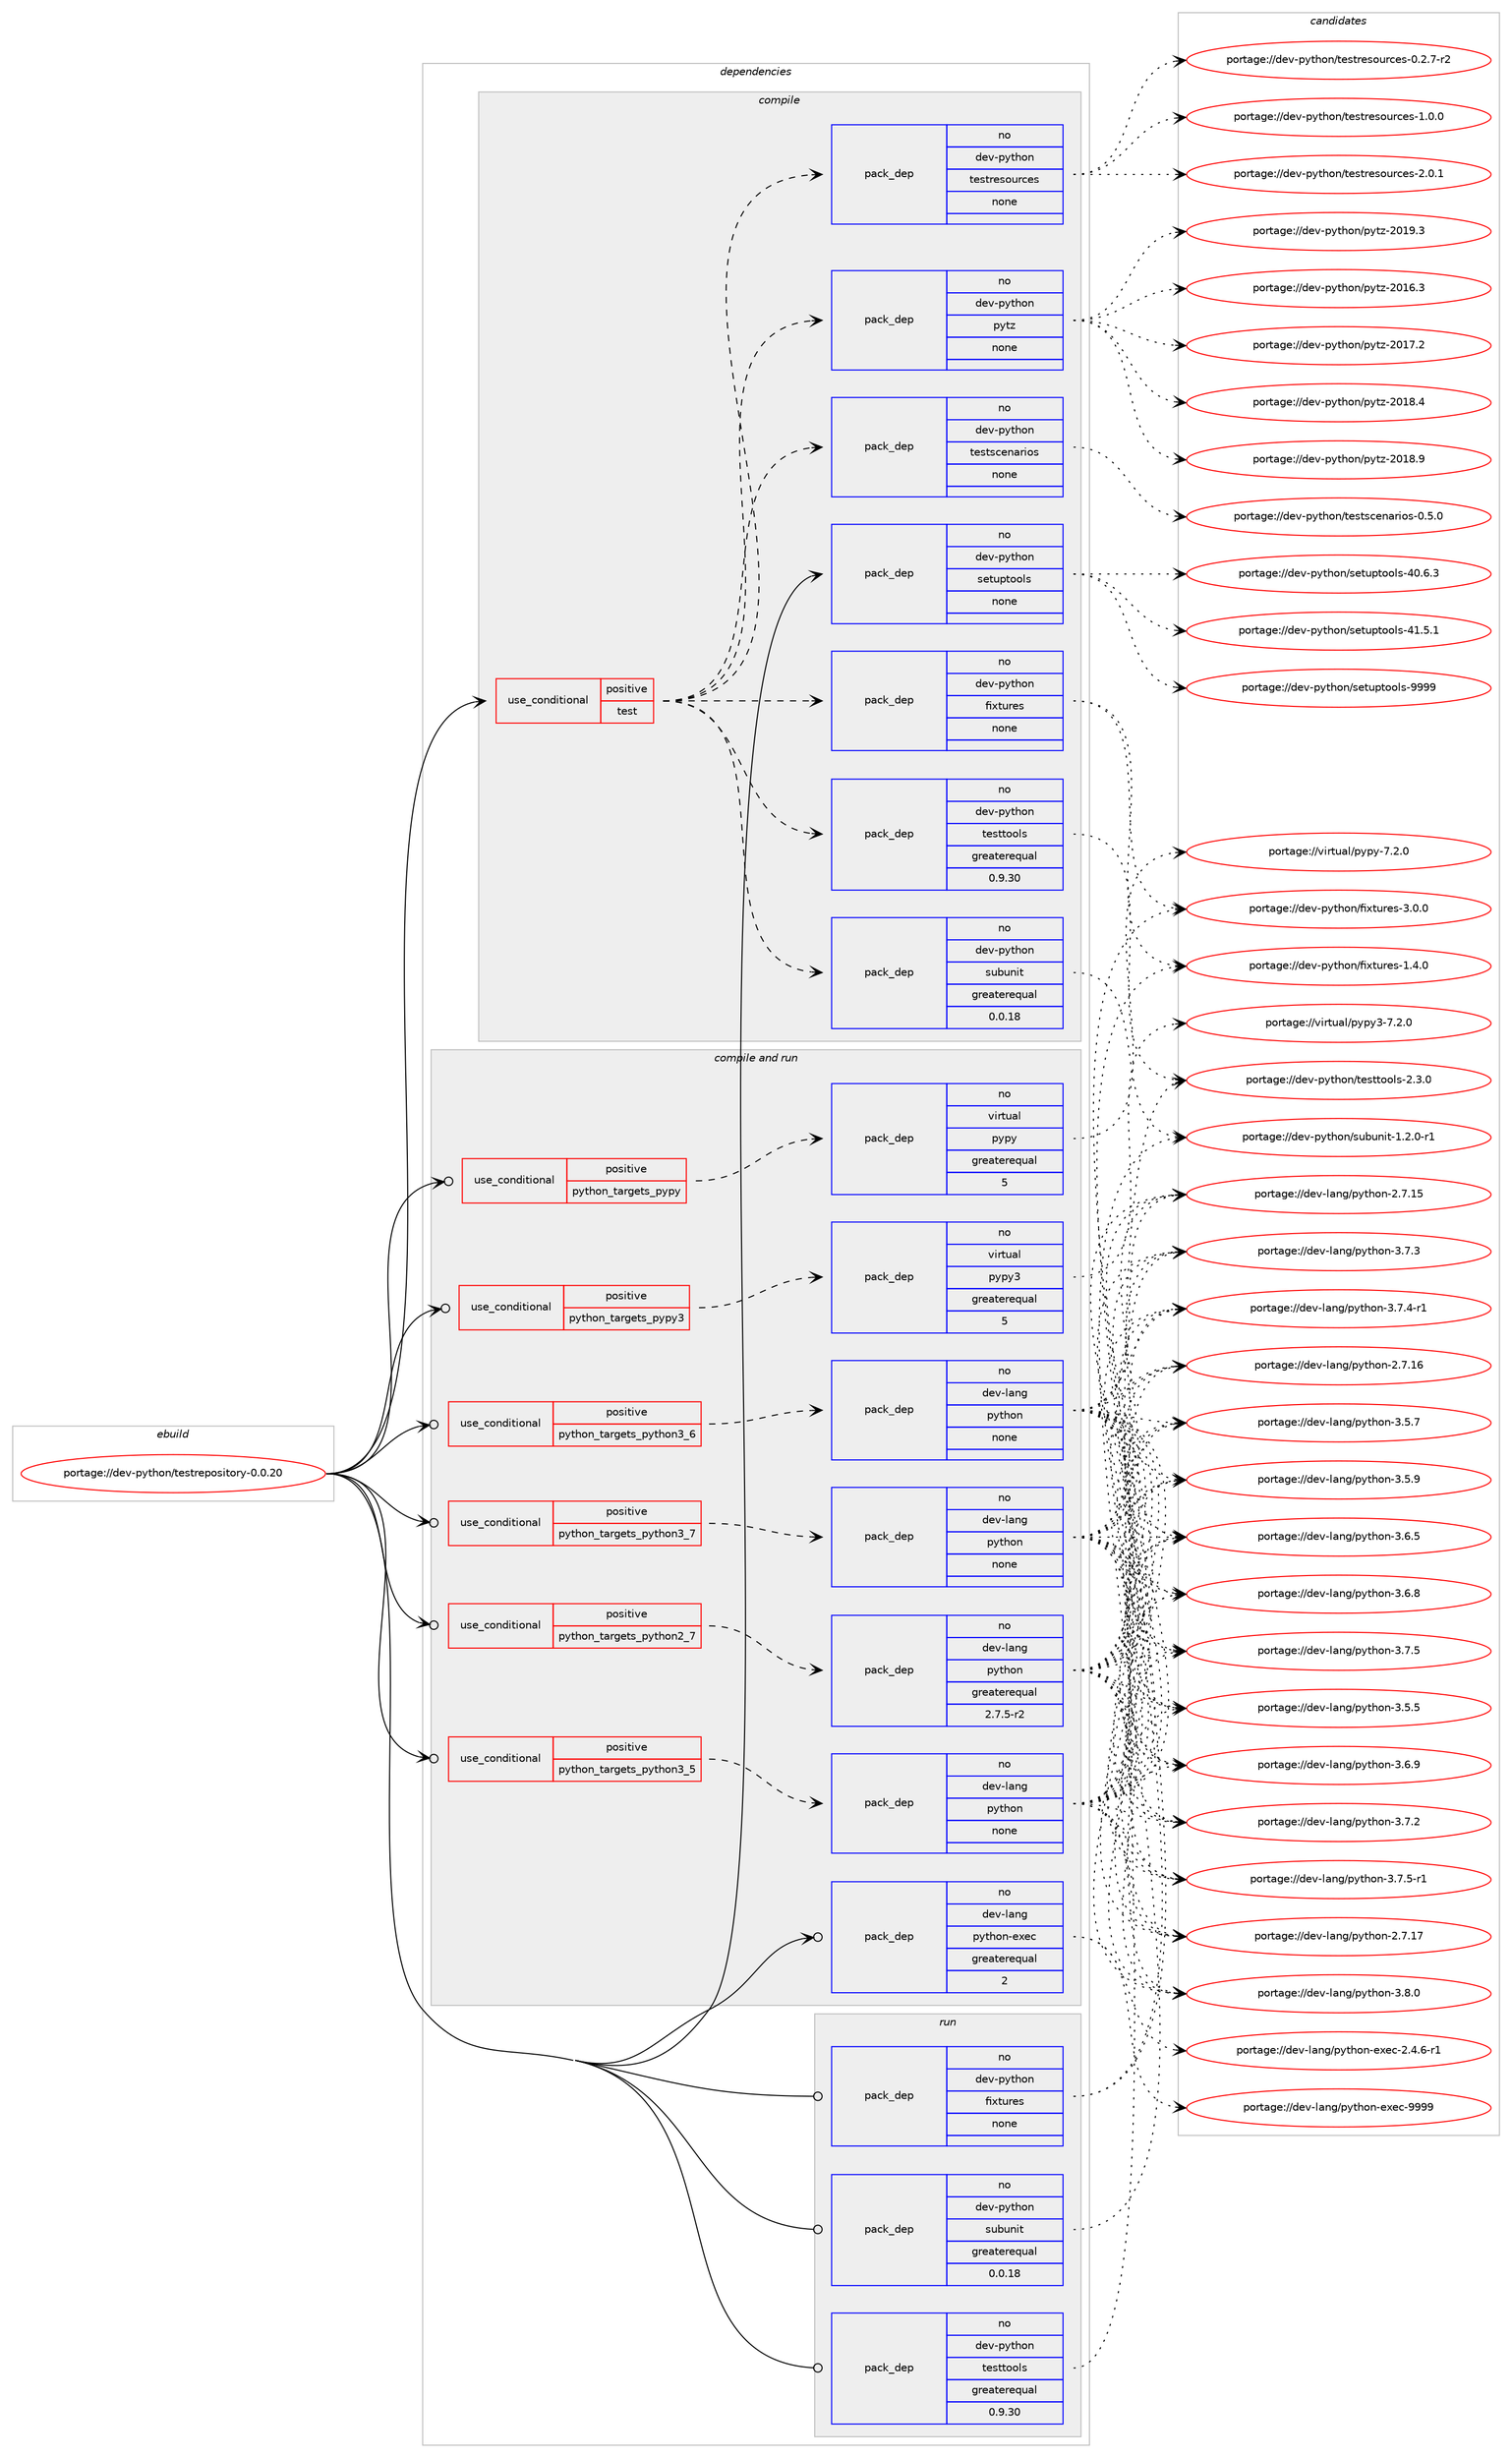 digraph prolog {

# *************
# Graph options
# *************

newrank=true;
concentrate=true;
compound=true;
graph [rankdir=LR,fontname=Helvetica,fontsize=10,ranksep=1.5];#, ranksep=2.5, nodesep=0.2];
edge  [arrowhead=vee];
node  [fontname=Helvetica,fontsize=10];

# **********
# The ebuild
# **********

subgraph cluster_leftcol {
color=gray;
rank=same;
label=<<i>ebuild</i>>;
id [label="portage://dev-python/testrepository-0.0.20", color=red, width=4, href="../dev-python/testrepository-0.0.20.svg"];
}

# ****************
# The dependencies
# ****************

subgraph cluster_midcol {
color=gray;
label=<<i>dependencies</i>>;
subgraph cluster_compile {
fillcolor="#eeeeee";
style=filled;
label=<<i>compile</i>>;
subgraph cond39699 {
dependency175545 [label=<<TABLE BORDER="0" CELLBORDER="1" CELLSPACING="0" CELLPADDING="4"><TR><TD ROWSPAN="3" CELLPADDING="10">use_conditional</TD></TR><TR><TD>positive</TD></TR><TR><TD>test</TD></TR></TABLE>>, shape=none, color=red];
subgraph pack132442 {
dependency175546 [label=<<TABLE BORDER="0" CELLBORDER="1" CELLSPACING="0" CELLPADDING="4" WIDTH="220"><TR><TD ROWSPAN="6" CELLPADDING="30">pack_dep</TD></TR><TR><TD WIDTH="110">no</TD></TR><TR><TD>dev-python</TD></TR><TR><TD>subunit</TD></TR><TR><TD>greaterequal</TD></TR><TR><TD>0.0.18</TD></TR></TABLE>>, shape=none, color=blue];
}
dependency175545:e -> dependency175546:w [weight=20,style="dashed",arrowhead="vee"];
subgraph pack132443 {
dependency175547 [label=<<TABLE BORDER="0" CELLBORDER="1" CELLSPACING="0" CELLPADDING="4" WIDTH="220"><TR><TD ROWSPAN="6" CELLPADDING="30">pack_dep</TD></TR><TR><TD WIDTH="110">no</TD></TR><TR><TD>dev-python</TD></TR><TR><TD>testtools</TD></TR><TR><TD>greaterequal</TD></TR><TR><TD>0.9.30</TD></TR></TABLE>>, shape=none, color=blue];
}
dependency175545:e -> dependency175547:w [weight=20,style="dashed",arrowhead="vee"];
subgraph pack132444 {
dependency175548 [label=<<TABLE BORDER="0" CELLBORDER="1" CELLSPACING="0" CELLPADDING="4" WIDTH="220"><TR><TD ROWSPAN="6" CELLPADDING="30">pack_dep</TD></TR><TR><TD WIDTH="110">no</TD></TR><TR><TD>dev-python</TD></TR><TR><TD>fixtures</TD></TR><TR><TD>none</TD></TR><TR><TD></TD></TR></TABLE>>, shape=none, color=blue];
}
dependency175545:e -> dependency175548:w [weight=20,style="dashed",arrowhead="vee"];
subgraph pack132445 {
dependency175549 [label=<<TABLE BORDER="0" CELLBORDER="1" CELLSPACING="0" CELLPADDING="4" WIDTH="220"><TR><TD ROWSPAN="6" CELLPADDING="30">pack_dep</TD></TR><TR><TD WIDTH="110">no</TD></TR><TR><TD>dev-python</TD></TR><TR><TD>testresources</TD></TR><TR><TD>none</TD></TR><TR><TD></TD></TR></TABLE>>, shape=none, color=blue];
}
dependency175545:e -> dependency175549:w [weight=20,style="dashed",arrowhead="vee"];
subgraph pack132446 {
dependency175550 [label=<<TABLE BORDER="0" CELLBORDER="1" CELLSPACING="0" CELLPADDING="4" WIDTH="220"><TR><TD ROWSPAN="6" CELLPADDING="30">pack_dep</TD></TR><TR><TD WIDTH="110">no</TD></TR><TR><TD>dev-python</TD></TR><TR><TD>testscenarios</TD></TR><TR><TD>none</TD></TR><TR><TD></TD></TR></TABLE>>, shape=none, color=blue];
}
dependency175545:e -> dependency175550:w [weight=20,style="dashed",arrowhead="vee"];
subgraph pack132447 {
dependency175551 [label=<<TABLE BORDER="0" CELLBORDER="1" CELLSPACING="0" CELLPADDING="4" WIDTH="220"><TR><TD ROWSPAN="6" CELLPADDING="30">pack_dep</TD></TR><TR><TD WIDTH="110">no</TD></TR><TR><TD>dev-python</TD></TR><TR><TD>pytz</TD></TR><TR><TD>none</TD></TR><TR><TD></TD></TR></TABLE>>, shape=none, color=blue];
}
dependency175545:e -> dependency175551:w [weight=20,style="dashed",arrowhead="vee"];
}
id:e -> dependency175545:w [weight=20,style="solid",arrowhead="vee"];
subgraph pack132448 {
dependency175552 [label=<<TABLE BORDER="0" CELLBORDER="1" CELLSPACING="0" CELLPADDING="4" WIDTH="220"><TR><TD ROWSPAN="6" CELLPADDING="30">pack_dep</TD></TR><TR><TD WIDTH="110">no</TD></TR><TR><TD>dev-python</TD></TR><TR><TD>setuptools</TD></TR><TR><TD>none</TD></TR><TR><TD></TD></TR></TABLE>>, shape=none, color=blue];
}
id:e -> dependency175552:w [weight=20,style="solid",arrowhead="vee"];
}
subgraph cluster_compileandrun {
fillcolor="#eeeeee";
style=filled;
label=<<i>compile and run</i>>;
subgraph cond39700 {
dependency175553 [label=<<TABLE BORDER="0" CELLBORDER="1" CELLSPACING="0" CELLPADDING="4"><TR><TD ROWSPAN="3" CELLPADDING="10">use_conditional</TD></TR><TR><TD>positive</TD></TR><TR><TD>python_targets_pypy</TD></TR></TABLE>>, shape=none, color=red];
subgraph pack132449 {
dependency175554 [label=<<TABLE BORDER="0" CELLBORDER="1" CELLSPACING="0" CELLPADDING="4" WIDTH="220"><TR><TD ROWSPAN="6" CELLPADDING="30">pack_dep</TD></TR><TR><TD WIDTH="110">no</TD></TR><TR><TD>virtual</TD></TR><TR><TD>pypy</TD></TR><TR><TD>greaterequal</TD></TR><TR><TD>5</TD></TR></TABLE>>, shape=none, color=blue];
}
dependency175553:e -> dependency175554:w [weight=20,style="dashed",arrowhead="vee"];
}
id:e -> dependency175553:w [weight=20,style="solid",arrowhead="odotvee"];
subgraph cond39701 {
dependency175555 [label=<<TABLE BORDER="0" CELLBORDER="1" CELLSPACING="0" CELLPADDING="4"><TR><TD ROWSPAN="3" CELLPADDING="10">use_conditional</TD></TR><TR><TD>positive</TD></TR><TR><TD>python_targets_pypy3</TD></TR></TABLE>>, shape=none, color=red];
subgraph pack132450 {
dependency175556 [label=<<TABLE BORDER="0" CELLBORDER="1" CELLSPACING="0" CELLPADDING="4" WIDTH="220"><TR><TD ROWSPAN="6" CELLPADDING="30">pack_dep</TD></TR><TR><TD WIDTH="110">no</TD></TR><TR><TD>virtual</TD></TR><TR><TD>pypy3</TD></TR><TR><TD>greaterequal</TD></TR><TR><TD>5</TD></TR></TABLE>>, shape=none, color=blue];
}
dependency175555:e -> dependency175556:w [weight=20,style="dashed",arrowhead="vee"];
}
id:e -> dependency175555:w [weight=20,style="solid",arrowhead="odotvee"];
subgraph cond39702 {
dependency175557 [label=<<TABLE BORDER="0" CELLBORDER="1" CELLSPACING="0" CELLPADDING="4"><TR><TD ROWSPAN="3" CELLPADDING="10">use_conditional</TD></TR><TR><TD>positive</TD></TR><TR><TD>python_targets_python2_7</TD></TR></TABLE>>, shape=none, color=red];
subgraph pack132451 {
dependency175558 [label=<<TABLE BORDER="0" CELLBORDER="1" CELLSPACING="0" CELLPADDING="4" WIDTH="220"><TR><TD ROWSPAN="6" CELLPADDING="30">pack_dep</TD></TR><TR><TD WIDTH="110">no</TD></TR><TR><TD>dev-lang</TD></TR><TR><TD>python</TD></TR><TR><TD>greaterequal</TD></TR><TR><TD>2.7.5-r2</TD></TR></TABLE>>, shape=none, color=blue];
}
dependency175557:e -> dependency175558:w [weight=20,style="dashed",arrowhead="vee"];
}
id:e -> dependency175557:w [weight=20,style="solid",arrowhead="odotvee"];
subgraph cond39703 {
dependency175559 [label=<<TABLE BORDER="0" CELLBORDER="1" CELLSPACING="0" CELLPADDING="4"><TR><TD ROWSPAN="3" CELLPADDING="10">use_conditional</TD></TR><TR><TD>positive</TD></TR><TR><TD>python_targets_python3_5</TD></TR></TABLE>>, shape=none, color=red];
subgraph pack132452 {
dependency175560 [label=<<TABLE BORDER="0" CELLBORDER="1" CELLSPACING="0" CELLPADDING="4" WIDTH="220"><TR><TD ROWSPAN="6" CELLPADDING="30">pack_dep</TD></TR><TR><TD WIDTH="110">no</TD></TR><TR><TD>dev-lang</TD></TR><TR><TD>python</TD></TR><TR><TD>none</TD></TR><TR><TD></TD></TR></TABLE>>, shape=none, color=blue];
}
dependency175559:e -> dependency175560:w [weight=20,style="dashed",arrowhead="vee"];
}
id:e -> dependency175559:w [weight=20,style="solid",arrowhead="odotvee"];
subgraph cond39704 {
dependency175561 [label=<<TABLE BORDER="0" CELLBORDER="1" CELLSPACING="0" CELLPADDING="4"><TR><TD ROWSPAN="3" CELLPADDING="10">use_conditional</TD></TR><TR><TD>positive</TD></TR><TR><TD>python_targets_python3_6</TD></TR></TABLE>>, shape=none, color=red];
subgraph pack132453 {
dependency175562 [label=<<TABLE BORDER="0" CELLBORDER="1" CELLSPACING="0" CELLPADDING="4" WIDTH="220"><TR><TD ROWSPAN="6" CELLPADDING="30">pack_dep</TD></TR><TR><TD WIDTH="110">no</TD></TR><TR><TD>dev-lang</TD></TR><TR><TD>python</TD></TR><TR><TD>none</TD></TR><TR><TD></TD></TR></TABLE>>, shape=none, color=blue];
}
dependency175561:e -> dependency175562:w [weight=20,style="dashed",arrowhead="vee"];
}
id:e -> dependency175561:w [weight=20,style="solid",arrowhead="odotvee"];
subgraph cond39705 {
dependency175563 [label=<<TABLE BORDER="0" CELLBORDER="1" CELLSPACING="0" CELLPADDING="4"><TR><TD ROWSPAN="3" CELLPADDING="10">use_conditional</TD></TR><TR><TD>positive</TD></TR><TR><TD>python_targets_python3_7</TD></TR></TABLE>>, shape=none, color=red];
subgraph pack132454 {
dependency175564 [label=<<TABLE BORDER="0" CELLBORDER="1" CELLSPACING="0" CELLPADDING="4" WIDTH="220"><TR><TD ROWSPAN="6" CELLPADDING="30">pack_dep</TD></TR><TR><TD WIDTH="110">no</TD></TR><TR><TD>dev-lang</TD></TR><TR><TD>python</TD></TR><TR><TD>none</TD></TR><TR><TD></TD></TR></TABLE>>, shape=none, color=blue];
}
dependency175563:e -> dependency175564:w [weight=20,style="dashed",arrowhead="vee"];
}
id:e -> dependency175563:w [weight=20,style="solid",arrowhead="odotvee"];
subgraph pack132455 {
dependency175565 [label=<<TABLE BORDER="0" CELLBORDER="1" CELLSPACING="0" CELLPADDING="4" WIDTH="220"><TR><TD ROWSPAN="6" CELLPADDING="30">pack_dep</TD></TR><TR><TD WIDTH="110">no</TD></TR><TR><TD>dev-lang</TD></TR><TR><TD>python-exec</TD></TR><TR><TD>greaterequal</TD></TR><TR><TD>2</TD></TR></TABLE>>, shape=none, color=blue];
}
id:e -> dependency175565:w [weight=20,style="solid",arrowhead="odotvee"];
}
subgraph cluster_run {
fillcolor="#eeeeee";
style=filled;
label=<<i>run</i>>;
subgraph pack132456 {
dependency175566 [label=<<TABLE BORDER="0" CELLBORDER="1" CELLSPACING="0" CELLPADDING="4" WIDTH="220"><TR><TD ROWSPAN="6" CELLPADDING="30">pack_dep</TD></TR><TR><TD WIDTH="110">no</TD></TR><TR><TD>dev-python</TD></TR><TR><TD>fixtures</TD></TR><TR><TD>none</TD></TR><TR><TD></TD></TR></TABLE>>, shape=none, color=blue];
}
id:e -> dependency175566:w [weight=20,style="solid",arrowhead="odot"];
subgraph pack132457 {
dependency175567 [label=<<TABLE BORDER="0" CELLBORDER="1" CELLSPACING="0" CELLPADDING="4" WIDTH="220"><TR><TD ROWSPAN="6" CELLPADDING="30">pack_dep</TD></TR><TR><TD WIDTH="110">no</TD></TR><TR><TD>dev-python</TD></TR><TR><TD>subunit</TD></TR><TR><TD>greaterequal</TD></TR><TR><TD>0.0.18</TD></TR></TABLE>>, shape=none, color=blue];
}
id:e -> dependency175567:w [weight=20,style="solid",arrowhead="odot"];
subgraph pack132458 {
dependency175568 [label=<<TABLE BORDER="0" CELLBORDER="1" CELLSPACING="0" CELLPADDING="4" WIDTH="220"><TR><TD ROWSPAN="6" CELLPADDING="30">pack_dep</TD></TR><TR><TD WIDTH="110">no</TD></TR><TR><TD>dev-python</TD></TR><TR><TD>testtools</TD></TR><TR><TD>greaterequal</TD></TR><TR><TD>0.9.30</TD></TR></TABLE>>, shape=none, color=blue];
}
id:e -> dependency175568:w [weight=20,style="solid",arrowhead="odot"];
}
}

# **************
# The candidates
# **************

subgraph cluster_choices {
rank=same;
color=gray;
label=<<i>candidates</i>>;

subgraph choice132442 {
color=black;
nodesep=1;
choiceportage1001011184511212111610411111047115117981171101051164549465046484511449 [label="portage://dev-python/subunit-1.2.0-r1", color=red, width=4,href="../dev-python/subunit-1.2.0-r1.svg"];
dependency175546:e -> choiceportage1001011184511212111610411111047115117981171101051164549465046484511449:w [style=dotted,weight="100"];
}
subgraph choice132443 {
color=black;
nodesep=1;
choiceportage1001011184511212111610411111047116101115116116111111108115455046514648 [label="portage://dev-python/testtools-2.3.0", color=red, width=4,href="../dev-python/testtools-2.3.0.svg"];
dependency175547:e -> choiceportage1001011184511212111610411111047116101115116116111111108115455046514648:w [style=dotted,weight="100"];
}
subgraph choice132444 {
color=black;
nodesep=1;
choiceportage1001011184511212111610411111047102105120116117114101115454946524648 [label="portage://dev-python/fixtures-1.4.0", color=red, width=4,href="../dev-python/fixtures-1.4.0.svg"];
choiceportage1001011184511212111610411111047102105120116117114101115455146484648 [label="portage://dev-python/fixtures-3.0.0", color=red, width=4,href="../dev-python/fixtures-3.0.0.svg"];
dependency175548:e -> choiceportage1001011184511212111610411111047102105120116117114101115454946524648:w [style=dotted,weight="100"];
dependency175548:e -> choiceportage1001011184511212111610411111047102105120116117114101115455146484648:w [style=dotted,weight="100"];
}
subgraph choice132445 {
color=black;
nodesep=1;
choiceportage1001011184511212111610411111047116101115116114101115111117114991011154548465046554511450 [label="portage://dev-python/testresources-0.2.7-r2", color=red, width=4,href="../dev-python/testresources-0.2.7-r2.svg"];
choiceportage100101118451121211161041111104711610111511611410111511111711499101115454946484648 [label="portage://dev-python/testresources-1.0.0", color=red, width=4,href="../dev-python/testresources-1.0.0.svg"];
choiceportage100101118451121211161041111104711610111511611410111511111711499101115455046484649 [label="portage://dev-python/testresources-2.0.1", color=red, width=4,href="../dev-python/testresources-2.0.1.svg"];
dependency175549:e -> choiceportage1001011184511212111610411111047116101115116114101115111117114991011154548465046554511450:w [style=dotted,weight="100"];
dependency175549:e -> choiceportage100101118451121211161041111104711610111511611410111511111711499101115454946484648:w [style=dotted,weight="100"];
dependency175549:e -> choiceportage100101118451121211161041111104711610111511611410111511111711499101115455046484649:w [style=dotted,weight="100"];
}
subgraph choice132446 {
color=black;
nodesep=1;
choiceportage10010111845112121116104111110471161011151161159910111097114105111115454846534648 [label="portage://dev-python/testscenarios-0.5.0", color=red, width=4,href="../dev-python/testscenarios-0.5.0.svg"];
dependency175550:e -> choiceportage10010111845112121116104111110471161011151161159910111097114105111115454846534648:w [style=dotted,weight="100"];
}
subgraph choice132447 {
color=black;
nodesep=1;
choiceportage100101118451121211161041111104711212111612245504849544651 [label="portage://dev-python/pytz-2016.3", color=red, width=4,href="../dev-python/pytz-2016.3.svg"];
choiceportage100101118451121211161041111104711212111612245504849554650 [label="portage://dev-python/pytz-2017.2", color=red, width=4,href="../dev-python/pytz-2017.2.svg"];
choiceportage100101118451121211161041111104711212111612245504849564652 [label="portage://dev-python/pytz-2018.4", color=red, width=4,href="../dev-python/pytz-2018.4.svg"];
choiceportage100101118451121211161041111104711212111612245504849564657 [label="portage://dev-python/pytz-2018.9", color=red, width=4,href="../dev-python/pytz-2018.9.svg"];
choiceportage100101118451121211161041111104711212111612245504849574651 [label="portage://dev-python/pytz-2019.3", color=red, width=4,href="../dev-python/pytz-2019.3.svg"];
dependency175551:e -> choiceportage100101118451121211161041111104711212111612245504849544651:w [style=dotted,weight="100"];
dependency175551:e -> choiceportage100101118451121211161041111104711212111612245504849554650:w [style=dotted,weight="100"];
dependency175551:e -> choiceportage100101118451121211161041111104711212111612245504849564652:w [style=dotted,weight="100"];
dependency175551:e -> choiceportage100101118451121211161041111104711212111612245504849564657:w [style=dotted,weight="100"];
dependency175551:e -> choiceportage100101118451121211161041111104711212111612245504849574651:w [style=dotted,weight="100"];
}
subgraph choice132448 {
color=black;
nodesep=1;
choiceportage100101118451121211161041111104711510111611711211611111110811545524846544651 [label="portage://dev-python/setuptools-40.6.3", color=red, width=4,href="../dev-python/setuptools-40.6.3.svg"];
choiceportage100101118451121211161041111104711510111611711211611111110811545524946534649 [label="portage://dev-python/setuptools-41.5.1", color=red, width=4,href="../dev-python/setuptools-41.5.1.svg"];
choiceportage10010111845112121116104111110471151011161171121161111111081154557575757 [label="portage://dev-python/setuptools-9999", color=red, width=4,href="../dev-python/setuptools-9999.svg"];
dependency175552:e -> choiceportage100101118451121211161041111104711510111611711211611111110811545524846544651:w [style=dotted,weight="100"];
dependency175552:e -> choiceportage100101118451121211161041111104711510111611711211611111110811545524946534649:w [style=dotted,weight="100"];
dependency175552:e -> choiceportage10010111845112121116104111110471151011161171121161111111081154557575757:w [style=dotted,weight="100"];
}
subgraph choice132449 {
color=black;
nodesep=1;
choiceportage1181051141161179710847112121112121455546504648 [label="portage://virtual/pypy-7.2.0", color=red, width=4,href="../virtual/pypy-7.2.0.svg"];
dependency175554:e -> choiceportage1181051141161179710847112121112121455546504648:w [style=dotted,weight="100"];
}
subgraph choice132450 {
color=black;
nodesep=1;
choiceportage118105114116117971084711212111212151455546504648 [label="portage://virtual/pypy3-7.2.0", color=red, width=4,href="../virtual/pypy3-7.2.0.svg"];
dependency175556:e -> choiceportage118105114116117971084711212111212151455546504648:w [style=dotted,weight="100"];
}
subgraph choice132451 {
color=black;
nodesep=1;
choiceportage10010111845108971101034711212111610411111045504655464953 [label="portage://dev-lang/python-2.7.15", color=red, width=4,href="../dev-lang/python-2.7.15.svg"];
choiceportage10010111845108971101034711212111610411111045504655464954 [label="portage://dev-lang/python-2.7.16", color=red, width=4,href="../dev-lang/python-2.7.16.svg"];
choiceportage10010111845108971101034711212111610411111045504655464955 [label="portage://dev-lang/python-2.7.17", color=red, width=4,href="../dev-lang/python-2.7.17.svg"];
choiceportage100101118451089711010347112121116104111110455146534653 [label="portage://dev-lang/python-3.5.5", color=red, width=4,href="../dev-lang/python-3.5.5.svg"];
choiceportage100101118451089711010347112121116104111110455146534655 [label="portage://dev-lang/python-3.5.7", color=red, width=4,href="../dev-lang/python-3.5.7.svg"];
choiceportage100101118451089711010347112121116104111110455146534657 [label="portage://dev-lang/python-3.5.9", color=red, width=4,href="../dev-lang/python-3.5.9.svg"];
choiceportage100101118451089711010347112121116104111110455146544653 [label="portage://dev-lang/python-3.6.5", color=red, width=4,href="../dev-lang/python-3.6.5.svg"];
choiceportage100101118451089711010347112121116104111110455146544656 [label="portage://dev-lang/python-3.6.8", color=red, width=4,href="../dev-lang/python-3.6.8.svg"];
choiceportage100101118451089711010347112121116104111110455146544657 [label="portage://dev-lang/python-3.6.9", color=red, width=4,href="../dev-lang/python-3.6.9.svg"];
choiceportage100101118451089711010347112121116104111110455146554650 [label="portage://dev-lang/python-3.7.2", color=red, width=4,href="../dev-lang/python-3.7.2.svg"];
choiceportage100101118451089711010347112121116104111110455146554651 [label="portage://dev-lang/python-3.7.3", color=red, width=4,href="../dev-lang/python-3.7.3.svg"];
choiceportage1001011184510897110103471121211161041111104551465546524511449 [label="portage://dev-lang/python-3.7.4-r1", color=red, width=4,href="../dev-lang/python-3.7.4-r1.svg"];
choiceportage100101118451089711010347112121116104111110455146554653 [label="portage://dev-lang/python-3.7.5", color=red, width=4,href="../dev-lang/python-3.7.5.svg"];
choiceportage1001011184510897110103471121211161041111104551465546534511449 [label="portage://dev-lang/python-3.7.5-r1", color=red, width=4,href="../dev-lang/python-3.7.5-r1.svg"];
choiceportage100101118451089711010347112121116104111110455146564648 [label="portage://dev-lang/python-3.8.0", color=red, width=4,href="../dev-lang/python-3.8.0.svg"];
dependency175558:e -> choiceportage10010111845108971101034711212111610411111045504655464953:w [style=dotted,weight="100"];
dependency175558:e -> choiceportage10010111845108971101034711212111610411111045504655464954:w [style=dotted,weight="100"];
dependency175558:e -> choiceportage10010111845108971101034711212111610411111045504655464955:w [style=dotted,weight="100"];
dependency175558:e -> choiceportage100101118451089711010347112121116104111110455146534653:w [style=dotted,weight="100"];
dependency175558:e -> choiceportage100101118451089711010347112121116104111110455146534655:w [style=dotted,weight="100"];
dependency175558:e -> choiceportage100101118451089711010347112121116104111110455146534657:w [style=dotted,weight="100"];
dependency175558:e -> choiceportage100101118451089711010347112121116104111110455146544653:w [style=dotted,weight="100"];
dependency175558:e -> choiceportage100101118451089711010347112121116104111110455146544656:w [style=dotted,weight="100"];
dependency175558:e -> choiceportage100101118451089711010347112121116104111110455146544657:w [style=dotted,weight="100"];
dependency175558:e -> choiceportage100101118451089711010347112121116104111110455146554650:w [style=dotted,weight="100"];
dependency175558:e -> choiceportage100101118451089711010347112121116104111110455146554651:w [style=dotted,weight="100"];
dependency175558:e -> choiceportage1001011184510897110103471121211161041111104551465546524511449:w [style=dotted,weight="100"];
dependency175558:e -> choiceportage100101118451089711010347112121116104111110455146554653:w [style=dotted,weight="100"];
dependency175558:e -> choiceportage1001011184510897110103471121211161041111104551465546534511449:w [style=dotted,weight="100"];
dependency175558:e -> choiceportage100101118451089711010347112121116104111110455146564648:w [style=dotted,weight="100"];
}
subgraph choice132452 {
color=black;
nodesep=1;
choiceportage10010111845108971101034711212111610411111045504655464953 [label="portage://dev-lang/python-2.7.15", color=red, width=4,href="../dev-lang/python-2.7.15.svg"];
choiceportage10010111845108971101034711212111610411111045504655464954 [label="portage://dev-lang/python-2.7.16", color=red, width=4,href="../dev-lang/python-2.7.16.svg"];
choiceportage10010111845108971101034711212111610411111045504655464955 [label="portage://dev-lang/python-2.7.17", color=red, width=4,href="../dev-lang/python-2.7.17.svg"];
choiceportage100101118451089711010347112121116104111110455146534653 [label="portage://dev-lang/python-3.5.5", color=red, width=4,href="../dev-lang/python-3.5.5.svg"];
choiceportage100101118451089711010347112121116104111110455146534655 [label="portage://dev-lang/python-3.5.7", color=red, width=4,href="../dev-lang/python-3.5.7.svg"];
choiceportage100101118451089711010347112121116104111110455146534657 [label="portage://dev-lang/python-3.5.9", color=red, width=4,href="../dev-lang/python-3.5.9.svg"];
choiceportage100101118451089711010347112121116104111110455146544653 [label="portage://dev-lang/python-3.6.5", color=red, width=4,href="../dev-lang/python-3.6.5.svg"];
choiceportage100101118451089711010347112121116104111110455146544656 [label="portage://dev-lang/python-3.6.8", color=red, width=4,href="../dev-lang/python-3.6.8.svg"];
choiceportage100101118451089711010347112121116104111110455146544657 [label="portage://dev-lang/python-3.6.9", color=red, width=4,href="../dev-lang/python-3.6.9.svg"];
choiceportage100101118451089711010347112121116104111110455146554650 [label="portage://dev-lang/python-3.7.2", color=red, width=4,href="../dev-lang/python-3.7.2.svg"];
choiceportage100101118451089711010347112121116104111110455146554651 [label="portage://dev-lang/python-3.7.3", color=red, width=4,href="../dev-lang/python-3.7.3.svg"];
choiceportage1001011184510897110103471121211161041111104551465546524511449 [label="portage://dev-lang/python-3.7.4-r1", color=red, width=4,href="../dev-lang/python-3.7.4-r1.svg"];
choiceportage100101118451089711010347112121116104111110455146554653 [label="portage://dev-lang/python-3.7.5", color=red, width=4,href="../dev-lang/python-3.7.5.svg"];
choiceportage1001011184510897110103471121211161041111104551465546534511449 [label="portage://dev-lang/python-3.7.5-r1", color=red, width=4,href="../dev-lang/python-3.7.5-r1.svg"];
choiceportage100101118451089711010347112121116104111110455146564648 [label="portage://dev-lang/python-3.8.0", color=red, width=4,href="../dev-lang/python-3.8.0.svg"];
dependency175560:e -> choiceportage10010111845108971101034711212111610411111045504655464953:w [style=dotted,weight="100"];
dependency175560:e -> choiceportage10010111845108971101034711212111610411111045504655464954:w [style=dotted,weight="100"];
dependency175560:e -> choiceportage10010111845108971101034711212111610411111045504655464955:w [style=dotted,weight="100"];
dependency175560:e -> choiceportage100101118451089711010347112121116104111110455146534653:w [style=dotted,weight="100"];
dependency175560:e -> choiceportage100101118451089711010347112121116104111110455146534655:w [style=dotted,weight="100"];
dependency175560:e -> choiceportage100101118451089711010347112121116104111110455146534657:w [style=dotted,weight="100"];
dependency175560:e -> choiceportage100101118451089711010347112121116104111110455146544653:w [style=dotted,weight="100"];
dependency175560:e -> choiceportage100101118451089711010347112121116104111110455146544656:w [style=dotted,weight="100"];
dependency175560:e -> choiceportage100101118451089711010347112121116104111110455146544657:w [style=dotted,weight="100"];
dependency175560:e -> choiceportage100101118451089711010347112121116104111110455146554650:w [style=dotted,weight="100"];
dependency175560:e -> choiceportage100101118451089711010347112121116104111110455146554651:w [style=dotted,weight="100"];
dependency175560:e -> choiceportage1001011184510897110103471121211161041111104551465546524511449:w [style=dotted,weight="100"];
dependency175560:e -> choiceportage100101118451089711010347112121116104111110455146554653:w [style=dotted,weight="100"];
dependency175560:e -> choiceportage1001011184510897110103471121211161041111104551465546534511449:w [style=dotted,weight="100"];
dependency175560:e -> choiceportage100101118451089711010347112121116104111110455146564648:w [style=dotted,weight="100"];
}
subgraph choice132453 {
color=black;
nodesep=1;
choiceportage10010111845108971101034711212111610411111045504655464953 [label="portage://dev-lang/python-2.7.15", color=red, width=4,href="../dev-lang/python-2.7.15.svg"];
choiceportage10010111845108971101034711212111610411111045504655464954 [label="portage://dev-lang/python-2.7.16", color=red, width=4,href="../dev-lang/python-2.7.16.svg"];
choiceportage10010111845108971101034711212111610411111045504655464955 [label="portage://dev-lang/python-2.7.17", color=red, width=4,href="../dev-lang/python-2.7.17.svg"];
choiceportage100101118451089711010347112121116104111110455146534653 [label="portage://dev-lang/python-3.5.5", color=red, width=4,href="../dev-lang/python-3.5.5.svg"];
choiceportage100101118451089711010347112121116104111110455146534655 [label="portage://dev-lang/python-3.5.7", color=red, width=4,href="../dev-lang/python-3.5.7.svg"];
choiceportage100101118451089711010347112121116104111110455146534657 [label="portage://dev-lang/python-3.5.9", color=red, width=4,href="../dev-lang/python-3.5.9.svg"];
choiceportage100101118451089711010347112121116104111110455146544653 [label="portage://dev-lang/python-3.6.5", color=red, width=4,href="../dev-lang/python-3.6.5.svg"];
choiceportage100101118451089711010347112121116104111110455146544656 [label="portage://dev-lang/python-3.6.8", color=red, width=4,href="../dev-lang/python-3.6.8.svg"];
choiceportage100101118451089711010347112121116104111110455146544657 [label="portage://dev-lang/python-3.6.9", color=red, width=4,href="../dev-lang/python-3.6.9.svg"];
choiceportage100101118451089711010347112121116104111110455146554650 [label="portage://dev-lang/python-3.7.2", color=red, width=4,href="../dev-lang/python-3.7.2.svg"];
choiceportage100101118451089711010347112121116104111110455146554651 [label="portage://dev-lang/python-3.7.3", color=red, width=4,href="../dev-lang/python-3.7.3.svg"];
choiceportage1001011184510897110103471121211161041111104551465546524511449 [label="portage://dev-lang/python-3.7.4-r1", color=red, width=4,href="../dev-lang/python-3.7.4-r1.svg"];
choiceportage100101118451089711010347112121116104111110455146554653 [label="portage://dev-lang/python-3.7.5", color=red, width=4,href="../dev-lang/python-3.7.5.svg"];
choiceportage1001011184510897110103471121211161041111104551465546534511449 [label="portage://dev-lang/python-3.7.5-r1", color=red, width=4,href="../dev-lang/python-3.7.5-r1.svg"];
choiceportage100101118451089711010347112121116104111110455146564648 [label="portage://dev-lang/python-3.8.0", color=red, width=4,href="../dev-lang/python-3.8.0.svg"];
dependency175562:e -> choiceportage10010111845108971101034711212111610411111045504655464953:w [style=dotted,weight="100"];
dependency175562:e -> choiceportage10010111845108971101034711212111610411111045504655464954:w [style=dotted,weight="100"];
dependency175562:e -> choiceportage10010111845108971101034711212111610411111045504655464955:w [style=dotted,weight="100"];
dependency175562:e -> choiceportage100101118451089711010347112121116104111110455146534653:w [style=dotted,weight="100"];
dependency175562:e -> choiceportage100101118451089711010347112121116104111110455146534655:w [style=dotted,weight="100"];
dependency175562:e -> choiceportage100101118451089711010347112121116104111110455146534657:w [style=dotted,weight="100"];
dependency175562:e -> choiceportage100101118451089711010347112121116104111110455146544653:w [style=dotted,weight="100"];
dependency175562:e -> choiceportage100101118451089711010347112121116104111110455146544656:w [style=dotted,weight="100"];
dependency175562:e -> choiceportage100101118451089711010347112121116104111110455146544657:w [style=dotted,weight="100"];
dependency175562:e -> choiceportage100101118451089711010347112121116104111110455146554650:w [style=dotted,weight="100"];
dependency175562:e -> choiceportage100101118451089711010347112121116104111110455146554651:w [style=dotted,weight="100"];
dependency175562:e -> choiceportage1001011184510897110103471121211161041111104551465546524511449:w [style=dotted,weight="100"];
dependency175562:e -> choiceportage100101118451089711010347112121116104111110455146554653:w [style=dotted,weight="100"];
dependency175562:e -> choiceportage1001011184510897110103471121211161041111104551465546534511449:w [style=dotted,weight="100"];
dependency175562:e -> choiceportage100101118451089711010347112121116104111110455146564648:w [style=dotted,weight="100"];
}
subgraph choice132454 {
color=black;
nodesep=1;
choiceportage10010111845108971101034711212111610411111045504655464953 [label="portage://dev-lang/python-2.7.15", color=red, width=4,href="../dev-lang/python-2.7.15.svg"];
choiceportage10010111845108971101034711212111610411111045504655464954 [label="portage://dev-lang/python-2.7.16", color=red, width=4,href="../dev-lang/python-2.7.16.svg"];
choiceportage10010111845108971101034711212111610411111045504655464955 [label="portage://dev-lang/python-2.7.17", color=red, width=4,href="../dev-lang/python-2.7.17.svg"];
choiceportage100101118451089711010347112121116104111110455146534653 [label="portage://dev-lang/python-3.5.5", color=red, width=4,href="../dev-lang/python-3.5.5.svg"];
choiceportage100101118451089711010347112121116104111110455146534655 [label="portage://dev-lang/python-3.5.7", color=red, width=4,href="../dev-lang/python-3.5.7.svg"];
choiceportage100101118451089711010347112121116104111110455146534657 [label="portage://dev-lang/python-3.5.9", color=red, width=4,href="../dev-lang/python-3.5.9.svg"];
choiceportage100101118451089711010347112121116104111110455146544653 [label="portage://dev-lang/python-3.6.5", color=red, width=4,href="../dev-lang/python-3.6.5.svg"];
choiceportage100101118451089711010347112121116104111110455146544656 [label="portage://dev-lang/python-3.6.8", color=red, width=4,href="../dev-lang/python-3.6.8.svg"];
choiceportage100101118451089711010347112121116104111110455146544657 [label="portage://dev-lang/python-3.6.9", color=red, width=4,href="../dev-lang/python-3.6.9.svg"];
choiceportage100101118451089711010347112121116104111110455146554650 [label="portage://dev-lang/python-3.7.2", color=red, width=4,href="../dev-lang/python-3.7.2.svg"];
choiceportage100101118451089711010347112121116104111110455146554651 [label="portage://dev-lang/python-3.7.3", color=red, width=4,href="../dev-lang/python-3.7.3.svg"];
choiceportage1001011184510897110103471121211161041111104551465546524511449 [label="portage://dev-lang/python-3.7.4-r1", color=red, width=4,href="../dev-lang/python-3.7.4-r1.svg"];
choiceportage100101118451089711010347112121116104111110455146554653 [label="portage://dev-lang/python-3.7.5", color=red, width=4,href="../dev-lang/python-3.7.5.svg"];
choiceportage1001011184510897110103471121211161041111104551465546534511449 [label="portage://dev-lang/python-3.7.5-r1", color=red, width=4,href="../dev-lang/python-3.7.5-r1.svg"];
choiceportage100101118451089711010347112121116104111110455146564648 [label="portage://dev-lang/python-3.8.0", color=red, width=4,href="../dev-lang/python-3.8.0.svg"];
dependency175564:e -> choiceportage10010111845108971101034711212111610411111045504655464953:w [style=dotted,weight="100"];
dependency175564:e -> choiceportage10010111845108971101034711212111610411111045504655464954:w [style=dotted,weight="100"];
dependency175564:e -> choiceportage10010111845108971101034711212111610411111045504655464955:w [style=dotted,weight="100"];
dependency175564:e -> choiceportage100101118451089711010347112121116104111110455146534653:w [style=dotted,weight="100"];
dependency175564:e -> choiceportage100101118451089711010347112121116104111110455146534655:w [style=dotted,weight="100"];
dependency175564:e -> choiceportage100101118451089711010347112121116104111110455146534657:w [style=dotted,weight="100"];
dependency175564:e -> choiceportage100101118451089711010347112121116104111110455146544653:w [style=dotted,weight="100"];
dependency175564:e -> choiceportage100101118451089711010347112121116104111110455146544656:w [style=dotted,weight="100"];
dependency175564:e -> choiceportage100101118451089711010347112121116104111110455146544657:w [style=dotted,weight="100"];
dependency175564:e -> choiceportage100101118451089711010347112121116104111110455146554650:w [style=dotted,weight="100"];
dependency175564:e -> choiceportage100101118451089711010347112121116104111110455146554651:w [style=dotted,weight="100"];
dependency175564:e -> choiceportage1001011184510897110103471121211161041111104551465546524511449:w [style=dotted,weight="100"];
dependency175564:e -> choiceportage100101118451089711010347112121116104111110455146554653:w [style=dotted,weight="100"];
dependency175564:e -> choiceportage1001011184510897110103471121211161041111104551465546534511449:w [style=dotted,weight="100"];
dependency175564:e -> choiceportage100101118451089711010347112121116104111110455146564648:w [style=dotted,weight="100"];
}
subgraph choice132455 {
color=black;
nodesep=1;
choiceportage10010111845108971101034711212111610411111045101120101994550465246544511449 [label="portage://dev-lang/python-exec-2.4.6-r1", color=red, width=4,href="../dev-lang/python-exec-2.4.6-r1.svg"];
choiceportage10010111845108971101034711212111610411111045101120101994557575757 [label="portage://dev-lang/python-exec-9999", color=red, width=4,href="../dev-lang/python-exec-9999.svg"];
dependency175565:e -> choiceportage10010111845108971101034711212111610411111045101120101994550465246544511449:w [style=dotted,weight="100"];
dependency175565:e -> choiceportage10010111845108971101034711212111610411111045101120101994557575757:w [style=dotted,weight="100"];
}
subgraph choice132456 {
color=black;
nodesep=1;
choiceportage1001011184511212111610411111047102105120116117114101115454946524648 [label="portage://dev-python/fixtures-1.4.0", color=red, width=4,href="../dev-python/fixtures-1.4.0.svg"];
choiceportage1001011184511212111610411111047102105120116117114101115455146484648 [label="portage://dev-python/fixtures-3.0.0", color=red, width=4,href="../dev-python/fixtures-3.0.0.svg"];
dependency175566:e -> choiceportage1001011184511212111610411111047102105120116117114101115454946524648:w [style=dotted,weight="100"];
dependency175566:e -> choiceportage1001011184511212111610411111047102105120116117114101115455146484648:w [style=dotted,weight="100"];
}
subgraph choice132457 {
color=black;
nodesep=1;
choiceportage1001011184511212111610411111047115117981171101051164549465046484511449 [label="portage://dev-python/subunit-1.2.0-r1", color=red, width=4,href="../dev-python/subunit-1.2.0-r1.svg"];
dependency175567:e -> choiceportage1001011184511212111610411111047115117981171101051164549465046484511449:w [style=dotted,weight="100"];
}
subgraph choice132458 {
color=black;
nodesep=1;
choiceportage1001011184511212111610411111047116101115116116111111108115455046514648 [label="portage://dev-python/testtools-2.3.0", color=red, width=4,href="../dev-python/testtools-2.3.0.svg"];
dependency175568:e -> choiceportage1001011184511212111610411111047116101115116116111111108115455046514648:w [style=dotted,weight="100"];
}
}

}
